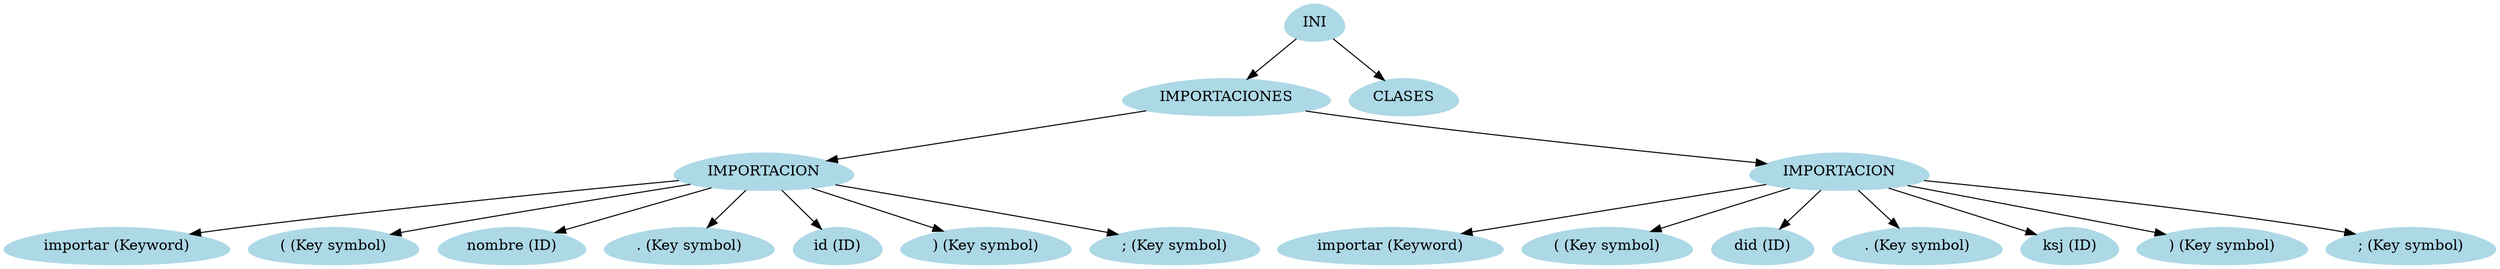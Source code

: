 digraph grafo{
node [shape = egg];
43148459[label="INI", style = filled, color = lightblue];
24256360[label="IMPORTACIONES", style = filled, color = lightblue];
43148459->24256360;
54986669[label="IMPORTACION", style = filled, color = lightblue];
24256360->54986669;
39860949[label="importar (Keyword)", style = filled, color = lightblue];
54986669->39860949;
23686174[label="( (Key symbol)", style = filled, color = lightblue];
54986669->23686174;
31609076[label="nombre (ID)", style = filled, color = lightblue];
54986669->31609076;
20903718[label=". (Key symbol)", style = filled, color = lightblue];
54986669->20903718;
51746094[label="id (ID)", style = filled, color = lightblue];
54986669->51746094;
41215084[label=") (Key symbol)", style = filled, color = lightblue];
54986669->41215084;
12096874[label="; (Key symbol)", style = filled, color = lightblue];
54986669->12096874;
26209817[label="IMPORTACION", style = filled, color = lightblue];
24256360->26209817;
860689[label="importar (Keyword)", style = filled, color = lightblue];
26209817->860689;
35288276[label="( (Key symbol)", style = filled, color = lightblue];
26209817->35288276;
37533195[label="did (ID)", style = filled, color = lightblue];
26209817->37533195;
62465990[label=". (Key symbol)", style = filled, color = lightblue];
26209817->62465990;
10968766[label="ksj (ID)", style = filled, color = lightblue];
26209817->10968766;
47066262[label=") (Key symbol)", style = filled, color = lightblue];
26209817->47066262;
50668565[label="; (Key symbol)", style = filled, color = lightblue];
26209817->50668565;
64145261[label="CLASES", style = filled, color = lightblue];
43148459->64145261;
}
